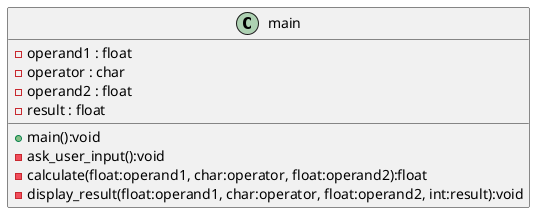 @startuml
'https://plantuml.com/class-diagram

class main{
 - operand1 : float
 - operator : char
 - operand2 : float
 - result : float

 +main():void
 -ask_user_input():void
 -calculate(float:operand1, char:operator, float:operand2):float
 -display_result(float:operand1, char:operator, float:operand2, int:result):void
}
@enduml